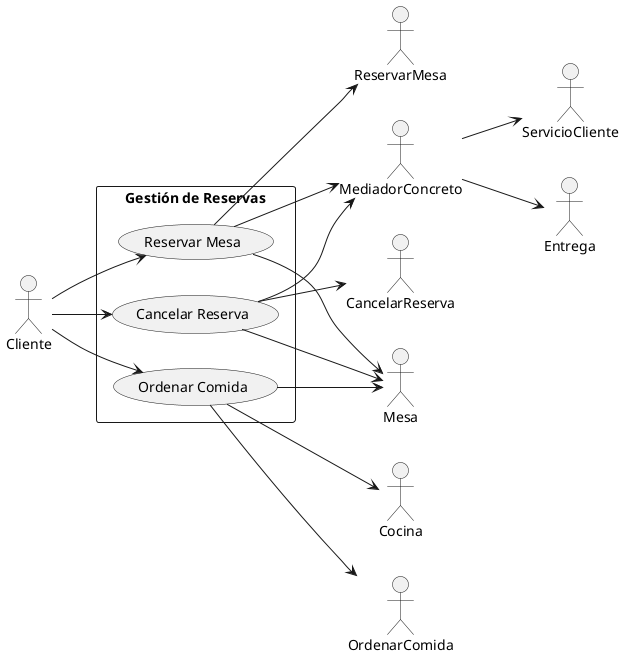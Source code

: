 @startuml

left to right direction
skinparam packageStyle rectangle

actor Cliente
actor Cocina
actor ServicioCliente
actor Entrega

rectangle "Gestión de Reservas" {
    usecase "Reservar Mesa" as UC1
    usecase "Cancelar Reserva" as UC2
    usecase "Ordenar Comida" as UC3
}

Cliente --> UC1
Cliente --> UC2
Cliente --> UC3
UC3 --> Cocina
UC1 --> MediadorConcreto
UC2 --> MediadorConcreto
UC1 --> Mesa
UC2 --> Mesa
UC3 --> Mesa
UC1 --> ReservarMesa
UC2 --> CancelarReserva
UC3 --> OrdenarComida
MediadorConcreto --> ServicioCliente
MediadorConcreto --> Entrega

@enduml
